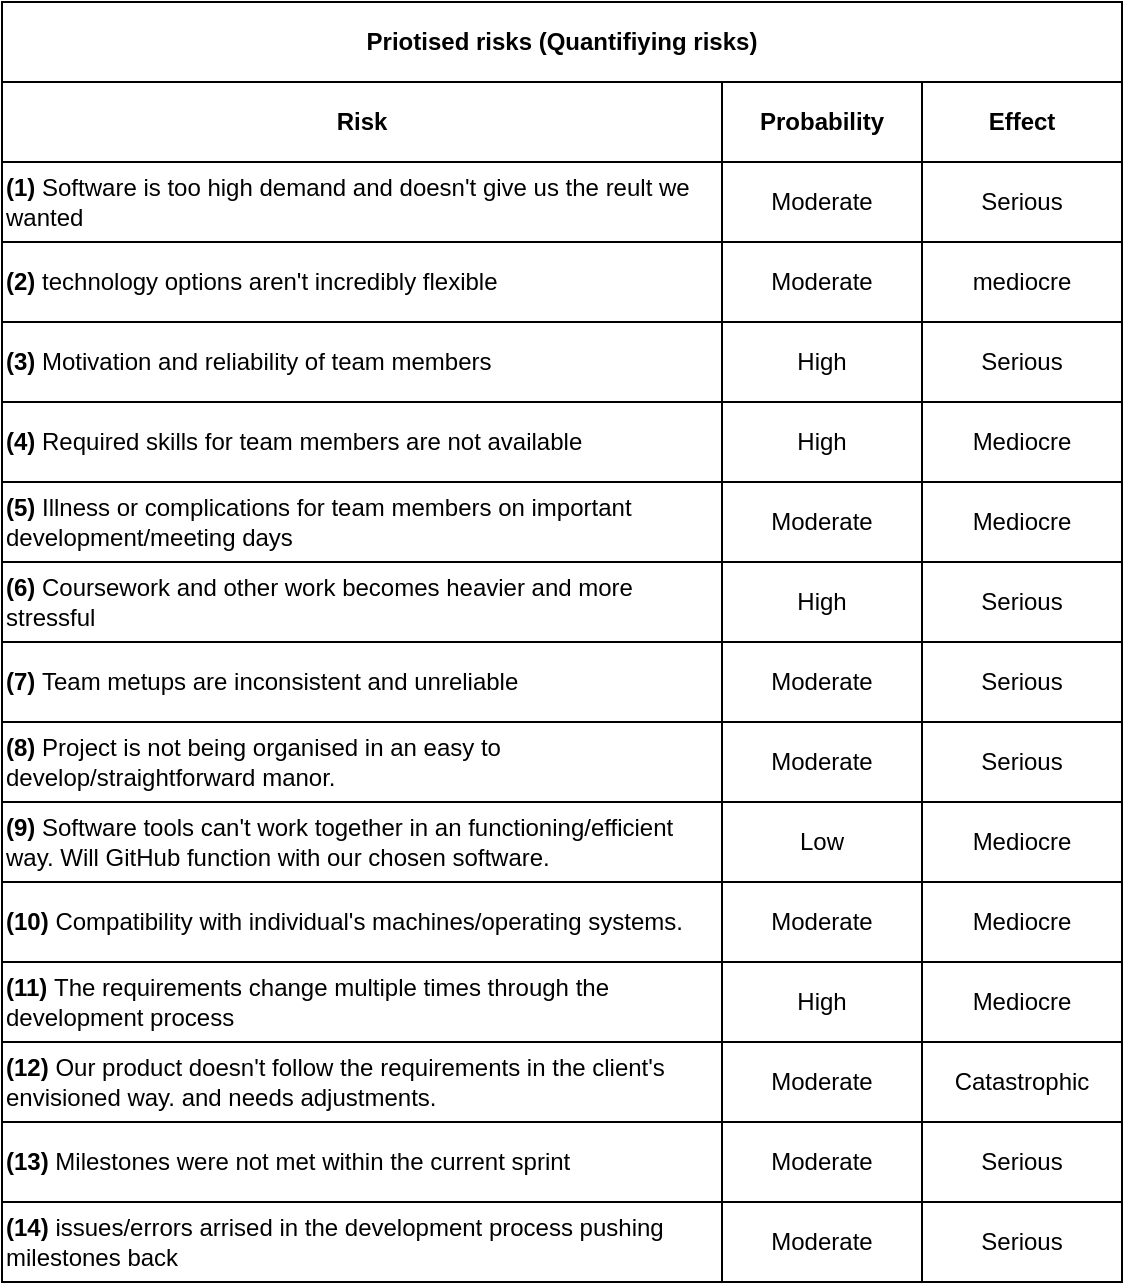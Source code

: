 <mxfile version="12.9.3" type="device"><diagram id="dXRMVUpnvDAvFve5yNcU" name="Page-1"><mxGraphModel dx="700" dy="813" grid="1" gridSize="10" guides="1" tooltips="1" connect="1" arrows="1" fold="1" page="1" pageScale="1" pageWidth="850" pageHeight="1100" math="0" shadow="0"><root><mxCell id="0"/><mxCell id="1" parent="0"/><mxCell id="aq7iH-Cstin5Z0TRs_jc-1" value="&lt;b&gt;Priotised risks (Quantifiying risks)&lt;/b&gt;" style="rounded=0;whiteSpace=wrap;html=1;" parent="1" vertex="1"><mxGeometry x="120" y="40" width="560" height="40" as="geometry"/></mxCell><mxCell id="aq7iH-Cstin5Z0TRs_jc-2" value="&lt;b&gt;Risk&lt;/b&gt;" style="rounded=0;whiteSpace=wrap;html=1;" parent="1" vertex="1"><mxGeometry x="120" y="80" width="360" height="40" as="geometry"/></mxCell><mxCell id="aq7iH-Cstin5Z0TRs_jc-3" value="&lt;b&gt;Effect&lt;/b&gt;" style="rounded=0;whiteSpace=wrap;html=1;align=center;" parent="1" vertex="1"><mxGeometry x="580" y="80" width="100" height="40" as="geometry"/></mxCell><mxCell id="aq7iH-Cstin5Z0TRs_jc-4" value="&lt;b&gt;Probability&lt;/b&gt;" style="rounded=0;whiteSpace=wrap;html=1;align=center;" parent="1" vertex="1"><mxGeometry x="480" y="80" width="100" height="40" as="geometry"/></mxCell><mxCell id="aq7iH-Cstin5Z0TRs_jc-5" value="&lt;b&gt;(1)&lt;/b&gt; Software is too high demand and doesn't give us the reult we wanted" style="rounded=0;whiteSpace=wrap;html=1;align=left;" parent="1" vertex="1"><mxGeometry x="120" y="120" width="360" height="40" as="geometry"/></mxCell><mxCell id="aq7iH-Cstin5Z0TRs_jc-7" value="Moderate" style="rounded=0;whiteSpace=wrap;html=1;align=center;" parent="1" vertex="1"><mxGeometry x="480" y="120" width="100" height="40" as="geometry"/></mxCell><mxCell id="aq7iH-Cstin5Z0TRs_jc-8" value="Serious" style="rounded=0;whiteSpace=wrap;html=1;align=center;" parent="1" vertex="1"><mxGeometry x="580" y="120" width="100" height="40" as="geometry"/></mxCell><mxCell id="aq7iH-Cstin5Z0TRs_jc-9" value="&lt;b&gt;(2)&lt;/b&gt; technology&amp;nbsp;options aren't incredibly flexible" style="rounded=0;whiteSpace=wrap;html=1;align=left;" parent="1" vertex="1"><mxGeometry x="120" y="160" width="360" height="40" as="geometry"/></mxCell><mxCell id="aq7iH-Cstin5Z0TRs_jc-10" value="Moderate" style="rounded=0;whiteSpace=wrap;html=1;align=center;" parent="1" vertex="1"><mxGeometry x="480" y="160" width="100" height="40" as="geometry"/></mxCell><mxCell id="aq7iH-Cstin5Z0TRs_jc-11" value="mediocre" style="rounded=0;whiteSpace=wrap;html=1;align=center;" parent="1" vertex="1"><mxGeometry x="580" y="160" width="100" height="40" as="geometry"/></mxCell><mxCell id="aq7iH-Cstin5Z0TRs_jc-12" value="&lt;b&gt;(3)&amp;nbsp;&lt;/b&gt;Motivation and reliability of team members" style="rounded=0;whiteSpace=wrap;html=1;align=left;" parent="1" vertex="1"><mxGeometry x="120" y="200" width="360" height="40" as="geometry"/></mxCell><mxCell id="aq7iH-Cstin5Z0TRs_jc-13" value="&lt;b&gt;(4)&amp;nbsp;&lt;/b&gt;Required skills for team members are not available" style="rounded=0;whiteSpace=wrap;html=1;align=left;" parent="1" vertex="1"><mxGeometry x="120" y="240" width="360" height="40" as="geometry"/></mxCell><mxCell id="aq7iH-Cstin5Z0TRs_jc-14" value="&lt;b&gt;(5)&lt;/b&gt;&amp;nbsp;Illness or complications for team members on important development/meeting days" style="rounded=0;whiteSpace=wrap;html=1;align=left;" parent="1" vertex="1"><mxGeometry x="120" y="280" width="360" height="40" as="geometry"/></mxCell><mxCell id="aq7iH-Cstin5Z0TRs_jc-15" value="&lt;b&gt;(6)&amp;nbsp;&lt;/b&gt;Coursework and other work becomes heavier and more stressful" style="rounded=0;whiteSpace=wrap;html=1;align=left;" parent="1" vertex="1"><mxGeometry x="120" y="320" width="360" height="40" as="geometry"/></mxCell><mxCell id="aq7iH-Cstin5Z0TRs_jc-16" value="&lt;b&gt;(7) &lt;/b&gt;Team metups are inconsistent and unreliable" style="rounded=0;whiteSpace=wrap;html=1;align=left;" parent="1" vertex="1"><mxGeometry x="120" y="360" width="360" height="40" as="geometry"/></mxCell><mxCell id="aq7iH-Cstin5Z0TRs_jc-17" value="&lt;b&gt;(8)&amp;nbsp;&lt;/b&gt;Project is not being organised in an easy to develop/straightforward manor." style="rounded=0;whiteSpace=wrap;html=1;align=left;" parent="1" vertex="1"><mxGeometry x="120" y="400" width="360" height="40" as="geometry"/></mxCell><mxCell id="aq7iH-Cstin5Z0TRs_jc-18" value="&lt;b&gt;(9)&lt;/b&gt;&amp;nbsp;Software tools can't work together in an functioning/efficient way. Will GitHub function with our chosen software." style="rounded=0;whiteSpace=wrap;html=1;align=left;" parent="1" vertex="1"><mxGeometry x="120" y="440" width="360" height="40" as="geometry"/></mxCell><mxCell id="aq7iH-Cstin5Z0TRs_jc-19" value="&lt;b&gt;(10)&amp;nbsp;&lt;/b&gt;Compatibility with individual's machines/operating systems." style="rounded=0;whiteSpace=wrap;html=1;align=left;" parent="1" vertex="1"><mxGeometry x="120" y="480" width="360" height="40" as="geometry"/></mxCell><mxCell id="aq7iH-Cstin5Z0TRs_jc-20" value="&lt;b&gt;(11)&amp;nbsp;&lt;/b&gt;The requirements change multiple times through the development process" style="rounded=0;whiteSpace=wrap;html=1;align=left;" parent="1" vertex="1"><mxGeometry x="120" y="520" width="360" height="40" as="geometry"/></mxCell><mxCell id="aq7iH-Cstin5Z0TRs_jc-21" value="&lt;b&gt;(12)&amp;nbsp;&lt;/b&gt;Our product doesn't follow the requirements in the client's envisioned way. and needs adjustments.&amp;nbsp;" style="rounded=0;whiteSpace=wrap;html=1;align=left;" parent="1" vertex="1"><mxGeometry x="120" y="560" width="360" height="40" as="geometry"/></mxCell><mxCell id="aq7iH-Cstin5Z0TRs_jc-22" value="&lt;b&gt;(13)&lt;/b&gt;&amp;nbsp;Milestones were not met within the current sprint" style="rounded=0;whiteSpace=wrap;html=1;align=left;" parent="1" vertex="1"><mxGeometry x="120" y="600" width="360" height="40" as="geometry"/></mxCell><mxCell id="aq7iH-Cstin5Z0TRs_jc-23" value="&lt;b&gt;(14)&amp;nbsp;&lt;/b&gt;issues/errors arrised in the development process pushing milestones back" style="rounded=0;whiteSpace=wrap;html=1;align=left;" parent="1" vertex="1"><mxGeometry x="120" y="640" width="360" height="40" as="geometry"/></mxCell><mxCell id="aq7iH-Cstin5Z0TRs_jc-26" value="Serious" style="rounded=0;whiteSpace=wrap;html=1;align=center;" parent="1" vertex="1"><mxGeometry x="580" y="200" width="100" height="40" as="geometry"/></mxCell><mxCell id="aq7iH-Cstin5Z0TRs_jc-27" value="Mediocre" style="rounded=0;whiteSpace=wrap;html=1;align=center;" parent="1" vertex="1"><mxGeometry x="580" y="240" width="100" height="40" as="geometry"/></mxCell><mxCell id="aq7iH-Cstin5Z0TRs_jc-28" value="Mediocre" style="rounded=0;whiteSpace=wrap;html=1;align=center;" parent="1" vertex="1"><mxGeometry x="580" y="280" width="100" height="40" as="geometry"/></mxCell><mxCell id="aq7iH-Cstin5Z0TRs_jc-29" value="Serious" style="rounded=0;whiteSpace=wrap;html=1;align=center;" parent="1" vertex="1"><mxGeometry x="580" y="320" width="100" height="40" as="geometry"/></mxCell><mxCell id="aq7iH-Cstin5Z0TRs_jc-30" value="Serious" style="rounded=0;whiteSpace=wrap;html=1;align=center;" parent="1" vertex="1"><mxGeometry x="580" y="360" width="100" height="40" as="geometry"/></mxCell><mxCell id="aq7iH-Cstin5Z0TRs_jc-31" value="Serious" style="rounded=0;whiteSpace=wrap;html=1;align=center;" parent="1" vertex="1"><mxGeometry x="580" y="400" width="100" height="40" as="geometry"/></mxCell><mxCell id="aq7iH-Cstin5Z0TRs_jc-32" value="Mediocre" style="rounded=0;whiteSpace=wrap;html=1;align=center;" parent="1" vertex="1"><mxGeometry x="580" y="440" width="100" height="40" as="geometry"/></mxCell><mxCell id="aq7iH-Cstin5Z0TRs_jc-33" value="Mediocre" style="rounded=0;whiteSpace=wrap;html=1;align=center;" parent="1" vertex="1"><mxGeometry x="580" y="480" width="100" height="40" as="geometry"/></mxCell><mxCell id="aq7iH-Cstin5Z0TRs_jc-34" value="Mediocre" style="rounded=0;whiteSpace=wrap;html=1;align=center;" parent="1" vertex="1"><mxGeometry x="580" y="520" width="100" height="40" as="geometry"/></mxCell><mxCell id="aq7iH-Cstin5Z0TRs_jc-35" value="Catastrophic" style="rounded=0;whiteSpace=wrap;html=1;align=center;" parent="1" vertex="1"><mxGeometry x="580" y="560" width="100" height="40" as="geometry"/></mxCell><mxCell id="aq7iH-Cstin5Z0TRs_jc-36" value="Serious" style="rounded=0;whiteSpace=wrap;html=1;align=center;" parent="1" vertex="1"><mxGeometry x="580" y="600" width="100" height="40" as="geometry"/></mxCell><mxCell id="aq7iH-Cstin5Z0TRs_jc-37" value="Serious" style="rounded=0;whiteSpace=wrap;html=1;align=center;" parent="1" vertex="1"><mxGeometry x="580" y="640" width="100" height="40" as="geometry"/></mxCell><mxCell id="aq7iH-Cstin5Z0TRs_jc-38" value="High" style="rounded=0;whiteSpace=wrap;html=1;align=center;" parent="1" vertex="1"><mxGeometry x="480" y="200" width="100" height="40" as="geometry"/></mxCell><mxCell id="aq7iH-Cstin5Z0TRs_jc-39" value="High" style="rounded=0;whiteSpace=wrap;html=1;align=center;" parent="1" vertex="1"><mxGeometry x="480" y="240" width="100" height="40" as="geometry"/></mxCell><mxCell id="aq7iH-Cstin5Z0TRs_jc-40" value="Moderate" style="rounded=0;whiteSpace=wrap;html=1;align=center;" parent="1" vertex="1"><mxGeometry x="480" y="280" width="100" height="40" as="geometry"/></mxCell><mxCell id="aq7iH-Cstin5Z0TRs_jc-41" value="High" style="rounded=0;whiteSpace=wrap;html=1;align=center;" parent="1" vertex="1"><mxGeometry x="480" y="320" width="100" height="40" as="geometry"/></mxCell><mxCell id="aq7iH-Cstin5Z0TRs_jc-42" value="Moderate" style="rounded=0;whiteSpace=wrap;html=1;align=center;" parent="1" vertex="1"><mxGeometry x="480" y="360" width="100" height="40" as="geometry"/></mxCell><mxCell id="aq7iH-Cstin5Z0TRs_jc-43" value="Moderate" style="rounded=0;whiteSpace=wrap;html=1;align=center;" parent="1" vertex="1"><mxGeometry x="480" y="400" width="100" height="40" as="geometry"/></mxCell><mxCell id="aq7iH-Cstin5Z0TRs_jc-44" value="Low" style="rounded=0;whiteSpace=wrap;html=1;align=center;" parent="1" vertex="1"><mxGeometry x="480" y="440" width="100" height="40" as="geometry"/></mxCell><mxCell id="aq7iH-Cstin5Z0TRs_jc-45" value="Moderate" style="rounded=0;whiteSpace=wrap;html=1;align=center;" parent="1" vertex="1"><mxGeometry x="480" y="480" width="100" height="40" as="geometry"/></mxCell><mxCell id="aq7iH-Cstin5Z0TRs_jc-46" value="High" style="rounded=0;whiteSpace=wrap;html=1;align=center;" parent="1" vertex="1"><mxGeometry x="480" y="520" width="100" height="40" as="geometry"/></mxCell><mxCell id="aq7iH-Cstin5Z0TRs_jc-47" value="Moderate" style="rounded=0;whiteSpace=wrap;html=1;align=center;" parent="1" vertex="1"><mxGeometry x="480" y="560" width="100" height="40" as="geometry"/></mxCell><mxCell id="aq7iH-Cstin5Z0TRs_jc-48" value="Moderate" style="rounded=0;whiteSpace=wrap;html=1;align=center;" parent="1" vertex="1"><mxGeometry x="480" y="600" width="100" height="40" as="geometry"/></mxCell><mxCell id="aq7iH-Cstin5Z0TRs_jc-49" value="Moderate" style="rounded=0;whiteSpace=wrap;html=1;align=center;" parent="1" vertex="1"><mxGeometry x="480" y="640" width="100" height="40" as="geometry"/></mxCell></root></mxGraphModel></diagram></mxfile>